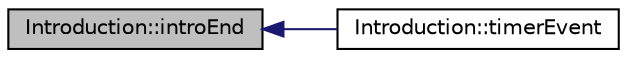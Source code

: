 digraph G
{
  edge [fontname="Helvetica",fontsize="10",labelfontname="Helvetica",labelfontsize="10"];
  node [fontname="Helvetica",fontsize="10",shape=record];
  rankdir="LR";
  Node1 [label="Introduction::introEnd",height=0.2,width=0.4,color="black", fillcolor="grey75", style="filled" fontcolor="black"];
  Node1 -> Node2 [dir="back",color="midnightblue",fontsize="10",style="solid",fontname="Helvetica"];
  Node2 [label="Introduction::timerEvent",height=0.2,width=0.4,color="black", fillcolor="white", style="filled",URL="$d0/d24/classIntroduction.html#a8947ef8ef3b3dc28690e6458056700da"];
}
